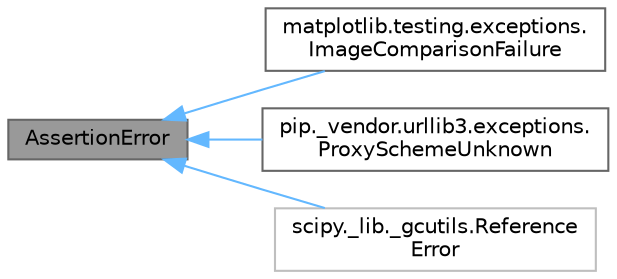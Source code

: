 digraph "AssertionError"
{
 // LATEX_PDF_SIZE
  bgcolor="transparent";
  edge [fontname=Helvetica,fontsize=10,labelfontname=Helvetica,labelfontsize=10];
  node [fontname=Helvetica,fontsize=10,shape=box,height=0.2,width=0.4];
  rankdir="LR";
  Node1 [id="Node000001",label="AssertionError",height=0.2,width=0.4,color="gray40", fillcolor="grey60", style="filled", fontcolor="black",tooltip=" "];
  Node1 -> Node2 [id="edge1_Node000001_Node000002",dir="back",color="steelblue1",style="solid",tooltip=" "];
  Node2 [id="Node000002",label="matplotlib.testing.exceptions.\lImageComparisonFailure",height=0.2,width=0.4,color="gray40", fillcolor="white", style="filled",URL="$d0/d06/classmatplotlib_1_1testing_1_1exceptions_1_1ImageComparisonFailure.html",tooltip=" "];
  Node1 -> Node3 [id="edge2_Node000001_Node000003",dir="back",color="steelblue1",style="solid",tooltip=" "];
  Node3 [id="Node000003",label="pip._vendor.urllib3.exceptions.\lProxySchemeUnknown",height=0.2,width=0.4,color="gray40", fillcolor="white", style="filled",URL="$de/de9/classpip_1_1__vendor_1_1urllib3_1_1exceptions_1_1ProxySchemeUnknown.html",tooltip=" "];
  Node1 -> Node4 [id="edge3_Node000001_Node000004",dir="back",color="steelblue1",style="solid",tooltip=" "];
  Node4 [id="Node000004",label="scipy._lib._gcutils.Reference\lError",height=0.2,width=0.4,color="grey75", fillcolor="white", style="filled",URL="$d1/da6/classscipy_1_1__lib_1_1__gcutils_1_1ReferenceError.html",tooltip=" "];
}
